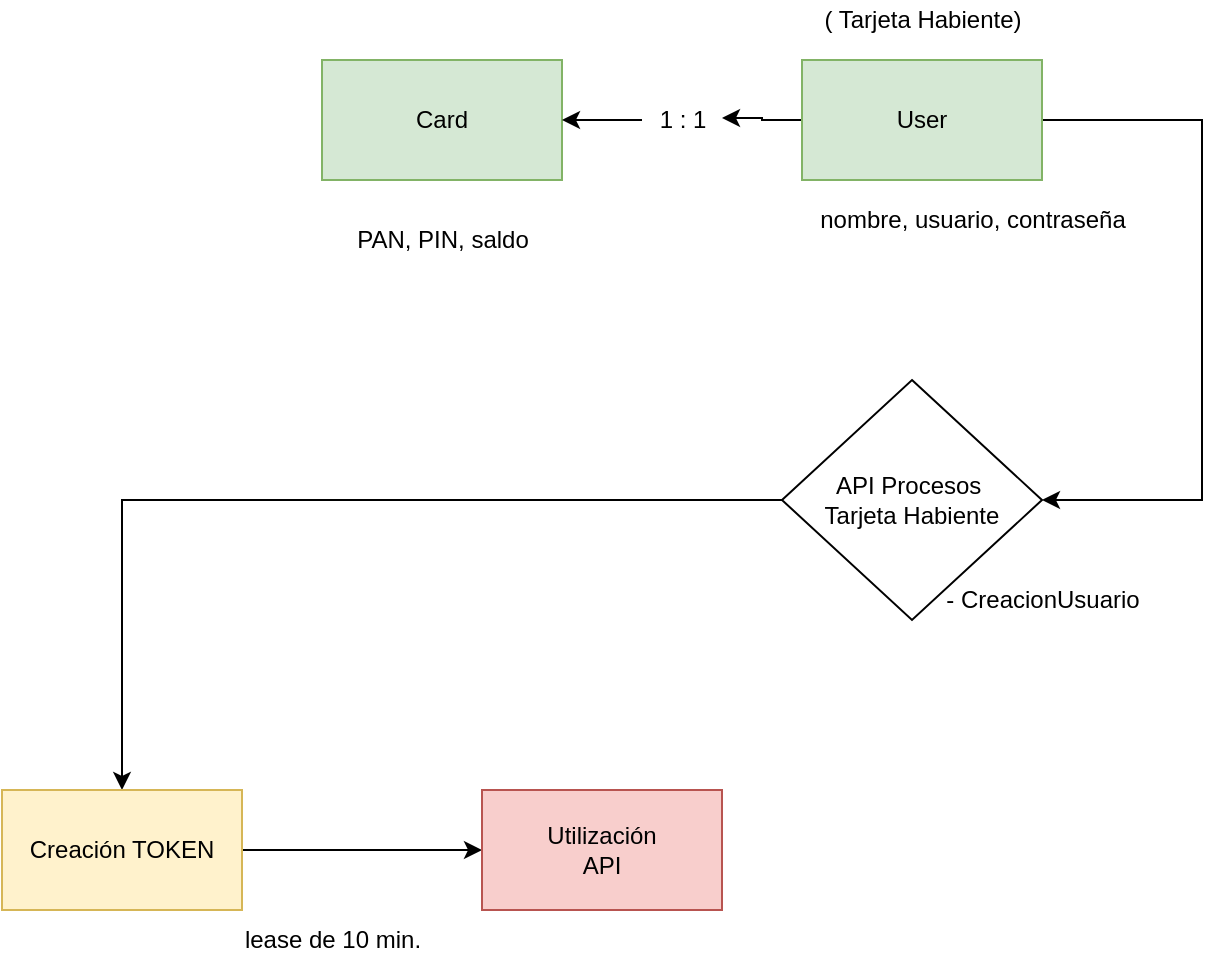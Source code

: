 <mxfile version="15.5.8" type="device"><diagram id="zODZXYkzOwmdCBIVVvN4" name="Page-1"><mxGraphModel dx="1240" dy="689" grid="1" gridSize="10" guides="1" tooltips="1" connect="1" arrows="1" fold="1" page="1" pageScale="1" pageWidth="827" pageHeight="1169" math="0" shadow="0"><root><mxCell id="0"/><mxCell id="1" parent="0"/><mxCell id="5B9Hs_-Eanf8-6PZ5Ltr-1" value="Card" style="rounded=0;whiteSpace=wrap;html=1;fillColor=#d5e8d4;strokeColor=#82b366;" vertex="1" parent="1"><mxGeometry x="200" y="160" width="120" height="60" as="geometry"/></mxCell><mxCell id="5B9Hs_-Eanf8-6PZ5Ltr-7" style="edgeStyle=orthogonalEdgeStyle;rounded=0;orthogonalLoop=1;jettySize=auto;html=1;exitX=0;exitY=0.5;exitDx=0;exitDy=0;entryX=1;entryY=0.45;entryDx=0;entryDy=0;entryPerimeter=0;" edge="1" parent="1" source="5B9Hs_-Eanf8-6PZ5Ltr-2" target="5B9Hs_-Eanf8-6PZ5Ltr-6"><mxGeometry relative="1" as="geometry"/></mxCell><mxCell id="5B9Hs_-Eanf8-6PZ5Ltr-10" style="edgeStyle=orthogonalEdgeStyle;rounded=0;orthogonalLoop=1;jettySize=auto;html=1;exitX=1;exitY=0.5;exitDx=0;exitDy=0;entryX=1;entryY=0.5;entryDx=0;entryDy=0;" edge="1" parent="1" source="5B9Hs_-Eanf8-6PZ5Ltr-2" target="5B9Hs_-Eanf8-6PZ5Ltr-9"><mxGeometry relative="1" as="geometry"><Array as="points"><mxPoint x="640" y="190"/><mxPoint x="640" y="380"/></Array></mxGeometry></mxCell><mxCell id="5B9Hs_-Eanf8-6PZ5Ltr-2" value="User" style="rounded=0;whiteSpace=wrap;html=1;fillColor=#d5e8d4;strokeColor=#82b366;" vertex="1" parent="1"><mxGeometry x="440" y="160" width="120" height="60" as="geometry"/></mxCell><mxCell id="5B9Hs_-Eanf8-6PZ5Ltr-3" value="( Tarjeta Habiente)" style="text;html=1;align=center;verticalAlign=middle;resizable=0;points=[];autosize=1;strokeColor=none;fillColor=none;" vertex="1" parent="1"><mxGeometry x="440" y="130" width="120" height="20" as="geometry"/></mxCell><mxCell id="5B9Hs_-Eanf8-6PZ5Ltr-4" value="nombre, usuario, contraseña" style="text;html=1;align=center;verticalAlign=middle;resizable=0;points=[];autosize=1;strokeColor=none;fillColor=none;" vertex="1" parent="1"><mxGeometry x="440" y="230" width="170" height="20" as="geometry"/></mxCell><mxCell id="5B9Hs_-Eanf8-6PZ5Ltr-5" value="PAN, PIN, saldo" style="text;html=1;align=center;verticalAlign=middle;resizable=0;points=[];autosize=1;strokeColor=none;fillColor=none;" vertex="1" parent="1"><mxGeometry x="210" y="240" width="100" height="20" as="geometry"/></mxCell><mxCell id="5B9Hs_-Eanf8-6PZ5Ltr-8" style="edgeStyle=orthogonalEdgeStyle;rounded=0;orthogonalLoop=1;jettySize=auto;html=1;entryX=1;entryY=0.5;entryDx=0;entryDy=0;" edge="1" parent="1" source="5B9Hs_-Eanf8-6PZ5Ltr-6" target="5B9Hs_-Eanf8-6PZ5Ltr-1"><mxGeometry relative="1" as="geometry"/></mxCell><mxCell id="5B9Hs_-Eanf8-6PZ5Ltr-6" value="1 : 1" style="text;html=1;align=center;verticalAlign=middle;resizable=0;points=[];autosize=1;strokeColor=none;fillColor=none;" vertex="1" parent="1"><mxGeometry x="360" y="180" width="40" height="20" as="geometry"/></mxCell><mxCell id="5B9Hs_-Eanf8-6PZ5Ltr-12" style="edgeStyle=orthogonalEdgeStyle;rounded=0;orthogonalLoop=1;jettySize=auto;html=1;exitX=0;exitY=0.5;exitDx=0;exitDy=0;entryX=0.5;entryY=0;entryDx=0;entryDy=0;" edge="1" parent="1" source="5B9Hs_-Eanf8-6PZ5Ltr-9" target="5B9Hs_-Eanf8-6PZ5Ltr-11"><mxGeometry relative="1" as="geometry"/></mxCell><mxCell id="5B9Hs_-Eanf8-6PZ5Ltr-9" value="API Procesos&amp;nbsp;&lt;br&gt;Tarjeta Habiente" style="rhombus;whiteSpace=wrap;html=1;" vertex="1" parent="1"><mxGeometry x="430" y="320" width="130" height="120" as="geometry"/></mxCell><mxCell id="5B9Hs_-Eanf8-6PZ5Ltr-14" style="edgeStyle=orthogonalEdgeStyle;rounded=0;orthogonalLoop=1;jettySize=auto;html=1;exitX=1;exitY=0.5;exitDx=0;exitDy=0;entryX=0;entryY=0.5;entryDx=0;entryDy=0;" edge="1" parent="1" source="5B9Hs_-Eanf8-6PZ5Ltr-11" target="5B9Hs_-Eanf8-6PZ5Ltr-13"><mxGeometry relative="1" as="geometry"/></mxCell><mxCell id="5B9Hs_-Eanf8-6PZ5Ltr-11" value="Creación TOKEN" style="rounded=0;whiteSpace=wrap;html=1;fillColor=#fff2cc;strokeColor=#d6b656;" vertex="1" parent="1"><mxGeometry x="40" y="525" width="120" height="60" as="geometry"/></mxCell><mxCell id="5B9Hs_-Eanf8-6PZ5Ltr-13" value="Utilización&lt;br&gt;API" style="rounded=0;whiteSpace=wrap;html=1;fillColor=#f8cecc;strokeColor=#b85450;" vertex="1" parent="1"><mxGeometry x="280" y="525" width="120" height="60" as="geometry"/></mxCell><mxCell id="5B9Hs_-Eanf8-6PZ5Ltr-15" value="lease de 10 min." style="text;html=1;align=center;verticalAlign=middle;resizable=0;points=[];autosize=1;strokeColor=none;fillColor=none;" vertex="1" parent="1"><mxGeometry x="150" y="590" width="110" height="20" as="geometry"/></mxCell><mxCell id="5B9Hs_-Eanf8-6PZ5Ltr-16" value="- CreacionUsuario" style="text;html=1;align=center;verticalAlign=middle;resizable=0;points=[];autosize=1;strokeColor=none;fillColor=none;" vertex="1" parent="1"><mxGeometry x="500" y="420" width="120" height="20" as="geometry"/></mxCell></root></mxGraphModel></diagram></mxfile>